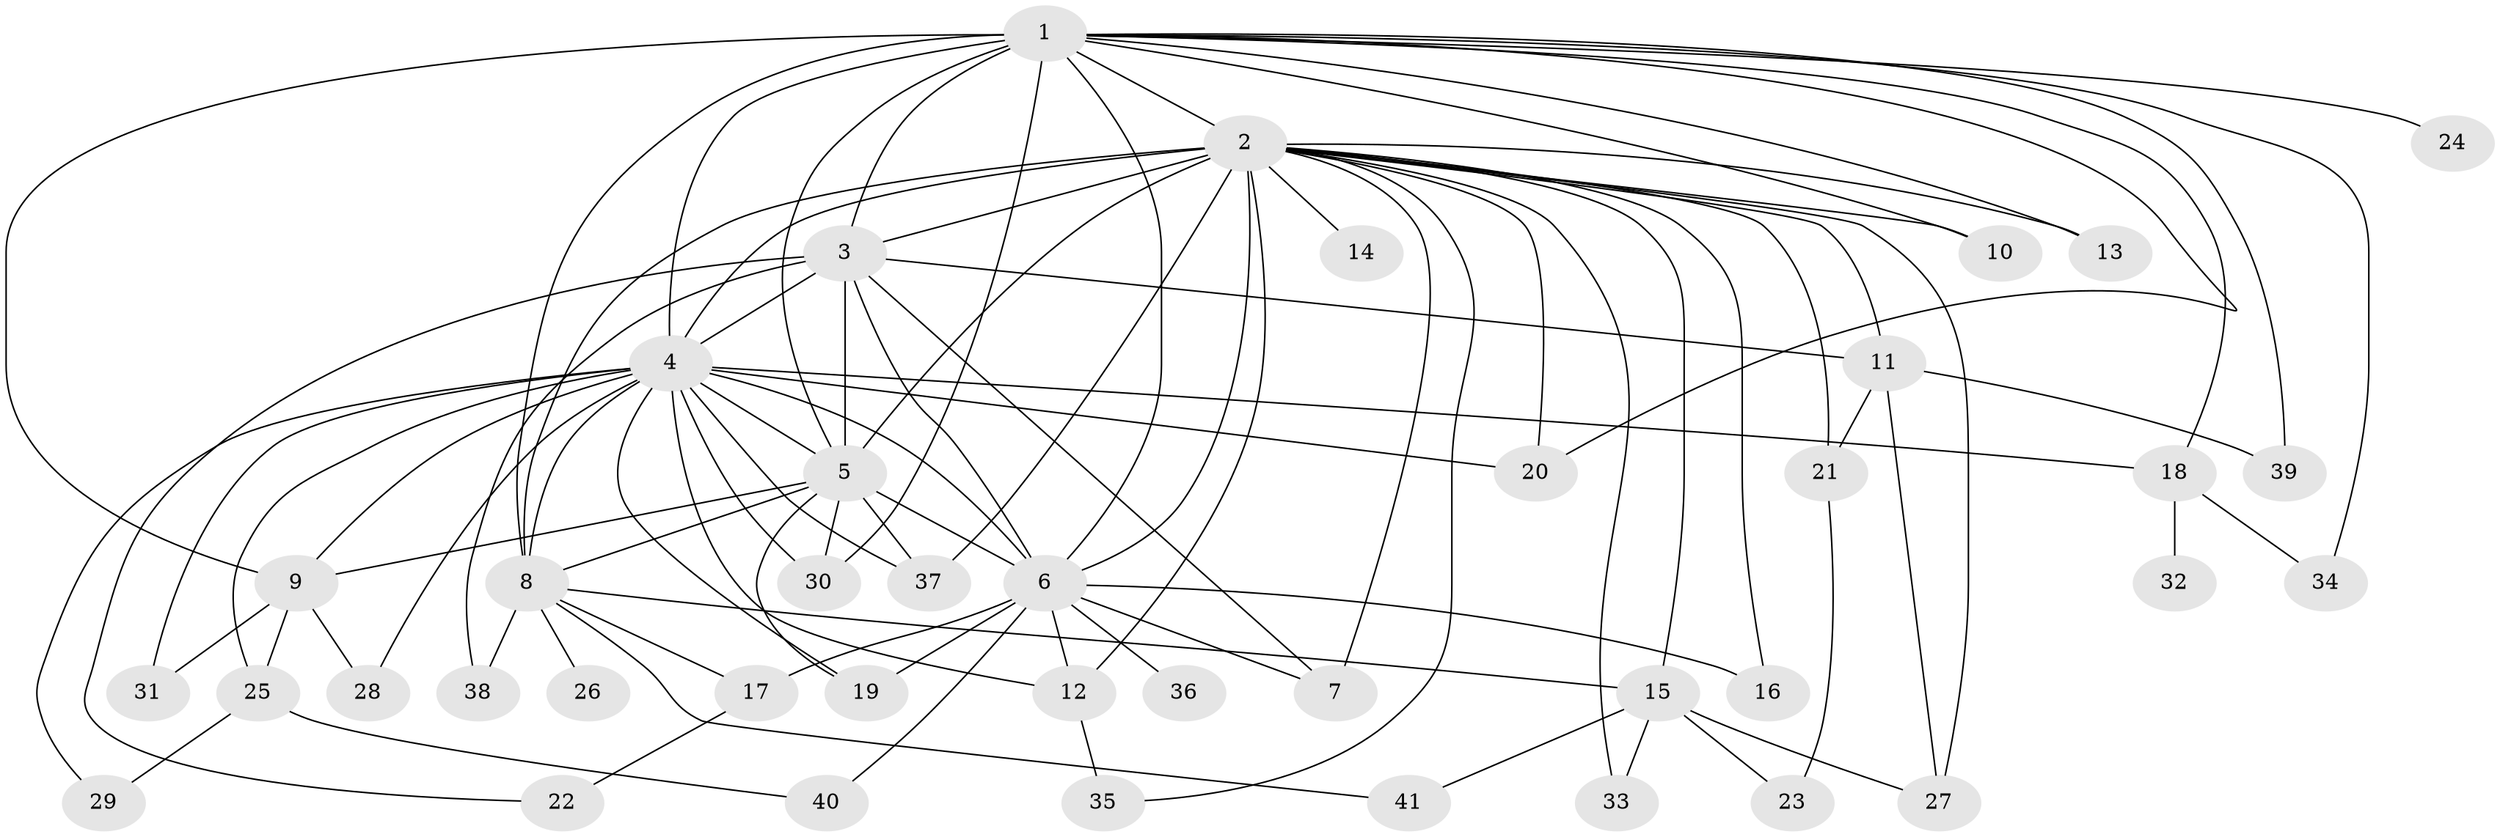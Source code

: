// original degree distribution, {18: 0.046153846153846156, 14: 0.03076923076923077, 15: 0.015384615384615385, 25: 0.015384615384615385, 16: 0.015384615384615385, 11: 0.015384615384615385, 13: 0.015384615384615385, 2: 0.5692307692307692, 3: 0.13846153846153847, 7: 0.03076923076923077, 5: 0.046153846153846156, 4: 0.046153846153846156, 6: 0.015384615384615385}
// Generated by graph-tools (version 1.1) at 2025/49/03/04/25 22:49:32]
// undirected, 41 vertices, 90 edges
graph export_dot {
  node [color=gray90,style=filled];
  1;
  2;
  3;
  4;
  5;
  6;
  7;
  8;
  9;
  10;
  11;
  12;
  13;
  14;
  15;
  16;
  17;
  18;
  19;
  20;
  21;
  22;
  23;
  24;
  25;
  26;
  27;
  28;
  29;
  30;
  31;
  32;
  33;
  34;
  35;
  36;
  37;
  38;
  39;
  40;
  41;
  1 -- 2 [weight=4.0];
  1 -- 3 [weight=2.0];
  1 -- 4 [weight=4.0];
  1 -- 5 [weight=4.0];
  1 -- 6 [weight=2.0];
  1 -- 8 [weight=1.0];
  1 -- 9 [weight=1.0];
  1 -- 10 [weight=1.0];
  1 -- 13 [weight=1.0];
  1 -- 18 [weight=1.0];
  1 -- 20 [weight=1.0];
  1 -- 24 [weight=1.0];
  1 -- 30 [weight=1.0];
  1 -- 34 [weight=1.0];
  1 -- 39 [weight=1.0];
  2 -- 3 [weight=2.0];
  2 -- 4 [weight=4.0];
  2 -- 5 [weight=4.0];
  2 -- 6 [weight=2.0];
  2 -- 7 [weight=1.0];
  2 -- 8 [weight=1.0];
  2 -- 10 [weight=1.0];
  2 -- 11 [weight=1.0];
  2 -- 12 [weight=2.0];
  2 -- 13 [weight=1.0];
  2 -- 14 [weight=1.0];
  2 -- 15 [weight=2.0];
  2 -- 16 [weight=1.0];
  2 -- 20 [weight=1.0];
  2 -- 21 [weight=1.0];
  2 -- 27 [weight=2.0];
  2 -- 33 [weight=1.0];
  2 -- 35 [weight=1.0];
  2 -- 37 [weight=1.0];
  3 -- 4 [weight=3.0];
  3 -- 5 [weight=2.0];
  3 -- 6 [weight=2.0];
  3 -- 7 [weight=1.0];
  3 -- 11 [weight=1.0];
  3 -- 22 [weight=1.0];
  3 -- 38 [weight=1.0];
  4 -- 5 [weight=4.0];
  4 -- 6 [weight=2.0];
  4 -- 8 [weight=1.0];
  4 -- 9 [weight=2.0];
  4 -- 12 [weight=1.0];
  4 -- 18 [weight=1.0];
  4 -- 19 [weight=1.0];
  4 -- 20 [weight=1.0];
  4 -- 25 [weight=1.0];
  4 -- 28 [weight=1.0];
  4 -- 29 [weight=1.0];
  4 -- 30 [weight=1.0];
  4 -- 31 [weight=1.0];
  4 -- 37 [weight=1.0];
  5 -- 6 [weight=2.0];
  5 -- 8 [weight=1.0];
  5 -- 9 [weight=1.0];
  5 -- 19 [weight=1.0];
  5 -- 30 [weight=1.0];
  5 -- 37 [weight=1.0];
  6 -- 7 [weight=1.0];
  6 -- 12 [weight=1.0];
  6 -- 16 [weight=1.0];
  6 -- 17 [weight=1.0];
  6 -- 19 [weight=1.0];
  6 -- 36 [weight=1.0];
  6 -- 40 [weight=1.0];
  8 -- 15 [weight=2.0];
  8 -- 17 [weight=1.0];
  8 -- 26 [weight=1.0];
  8 -- 38 [weight=1.0];
  8 -- 41 [weight=1.0];
  9 -- 25 [weight=1.0];
  9 -- 28 [weight=1.0];
  9 -- 31 [weight=1.0];
  11 -- 21 [weight=1.0];
  11 -- 27 [weight=1.0];
  11 -- 39 [weight=1.0];
  12 -- 35 [weight=1.0];
  15 -- 23 [weight=1.0];
  15 -- 27 [weight=1.0];
  15 -- 33 [weight=1.0];
  15 -- 41 [weight=1.0];
  17 -- 22 [weight=1.0];
  18 -- 32 [weight=1.0];
  18 -- 34 [weight=1.0];
  21 -- 23 [weight=1.0];
  25 -- 29 [weight=1.0];
  25 -- 40 [weight=1.0];
}
